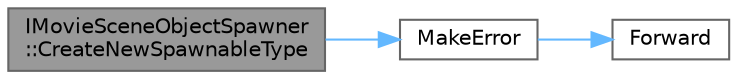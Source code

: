 digraph "IMovieSceneObjectSpawner::CreateNewSpawnableType"
{
 // INTERACTIVE_SVG=YES
 // LATEX_PDF_SIZE
  bgcolor="transparent";
  edge [fontname=Helvetica,fontsize=10,labelfontname=Helvetica,labelfontsize=10];
  node [fontname=Helvetica,fontsize=10,shape=box,height=0.2,width=0.4];
  rankdir="LR";
  Node1 [id="Node000001",label="IMovieSceneObjectSpawner\l::CreateNewSpawnableType",height=0.2,width=0.4,color="gray40", fillcolor="grey60", style="filled", fontcolor="black",tooltip="Create a new spawnable type from the given source object."];
  Node1 -> Node2 [id="edge1_Node000001_Node000002",color="steelblue1",style="solid",tooltip=" "];
  Node2 [id="Node000002",label="MakeError",height=0.2,width=0.4,color="grey40", fillcolor="white", style="filled",URL="$d5/dd1/ValueOrError_8h.html#ad2b19253c2830edf2d30bc8a3e6f3822",tooltip=" "];
  Node2 -> Node3 [id="edge2_Node000002_Node000003",color="steelblue1",style="solid",tooltip=" "];
  Node3 [id="Node000003",label="Forward",height=0.2,width=0.4,color="grey40", fillcolor="white", style="filled",URL="$d4/d24/UnrealTemplate_8h.html#a68f280c1d561a8899a1e9e3ea8405d00",tooltip="Forward will cast a reference to an rvalue reference."];
}
